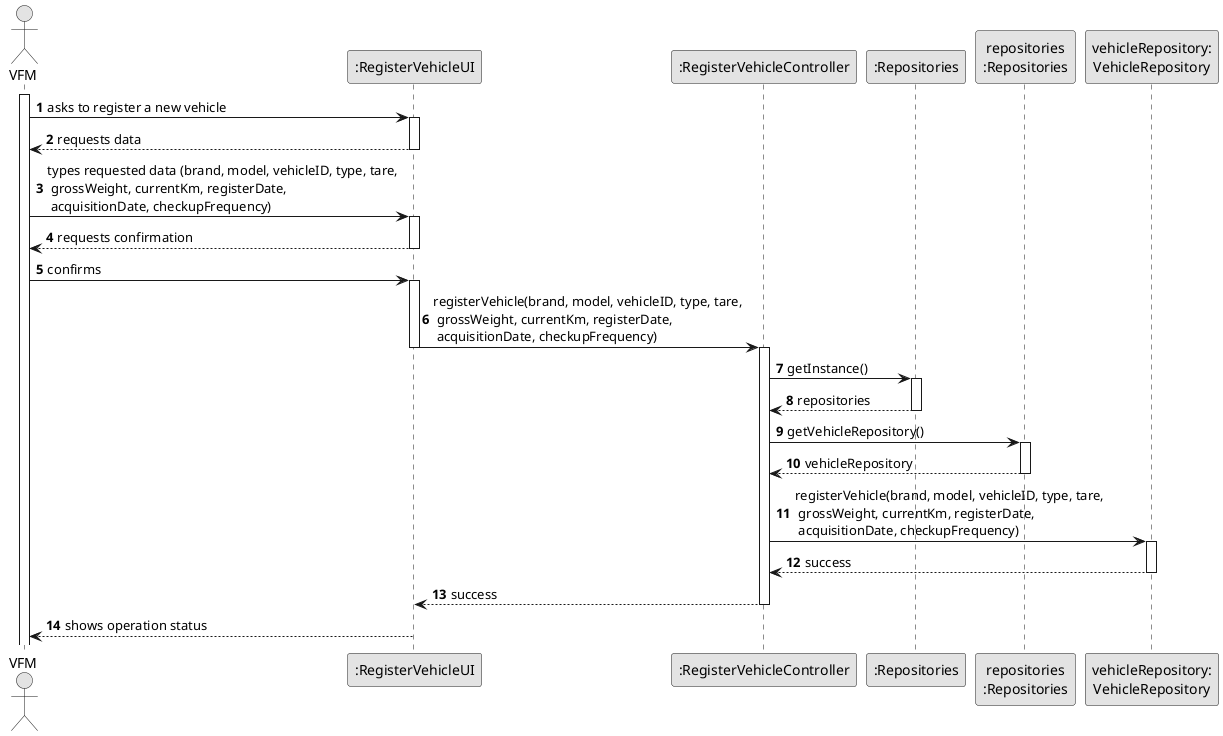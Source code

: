@startuml
skinparam monochrome true
skinparam packageStyle rectangle
skinparam shadowing false

autonumber

'hide footbox
actor " VFM" as ADM
participant ":RegisterVehicleUI" as UI
participant ":RegisterVehicleController" as CTRL
participant ":Repositories" as RepositorySingleton
participant "repositories\n:Repositories" as PLAT
participant "vehicleRepository:\nVehicleRepository" as VehicleRepository

activate ADM

        ADM -> UI : asks to register a new vehicle

        activate UI

'            UI --> ADM : requests data (reference, description,  informal \n description, technical description, duration, cost)
            'create CTRL


            UI --> ADM : requests data
        deactivate UI

    ADM -> UI : types requested data (brand, model, vehicleID, type, tare,\n grossWeight, currentKm, registerDate,\n acquisitionDate, checkupFrequency)
    activate UI

        UI --> ADM : requests confirmation
    deactivate UI

    ADM -> UI : confirms
    activate UI

        UI -> CTRL : registerVehicle(brand, model, vehicleID, type, tare,\n grossWeight, currentKm, registerDate,\n acquisitionDate, checkupFrequency)
        deactivate UI
        activate CTRL



                CTRL -> RepositorySingleton : getInstance()
                activate RepositorySingleton

                    RepositorySingleton --> CTRL: repositories
                deactivate RepositorySingleton

                CTRL -> PLAT : getVehicleRepository()
                activate PLAT

                    PLAT --> CTRL : vehicleRepository
                deactivate PLAT

                CTRL -> VehicleRepository : registerVehicle(brand, model, vehicleID, type, tare,\n grossWeight, currentKm, registerDate,\n acquisitionDate, checkupFrequency)
                activate VehicleRepository




                    VehicleRepository --> CTRL : success

                deactivate VehicleRepository

                    CTRL --> UI : success
                    deactivate CTRL
                    UI --> ADM : shows operation status
                    deactivate UI
            deactivate CTRL



@enduml